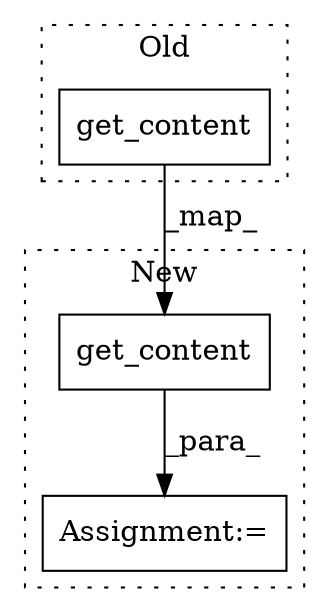 digraph G {
subgraph cluster0 {
1 [label="get_content" a="32" s="2537,2555" l="12,1" shape="box"];
label = "Old";
style="dotted";
}
subgraph cluster1 {
2 [label="get_content" a="32" s="2443,2461" l="12,1" shape="box"];
3 [label="Assignment:=" a="7" s="2437" l="1" shape="box"];
label = "New";
style="dotted";
}
1 -> 2 [label="_map_"];
2 -> 3 [label="_para_"];
}